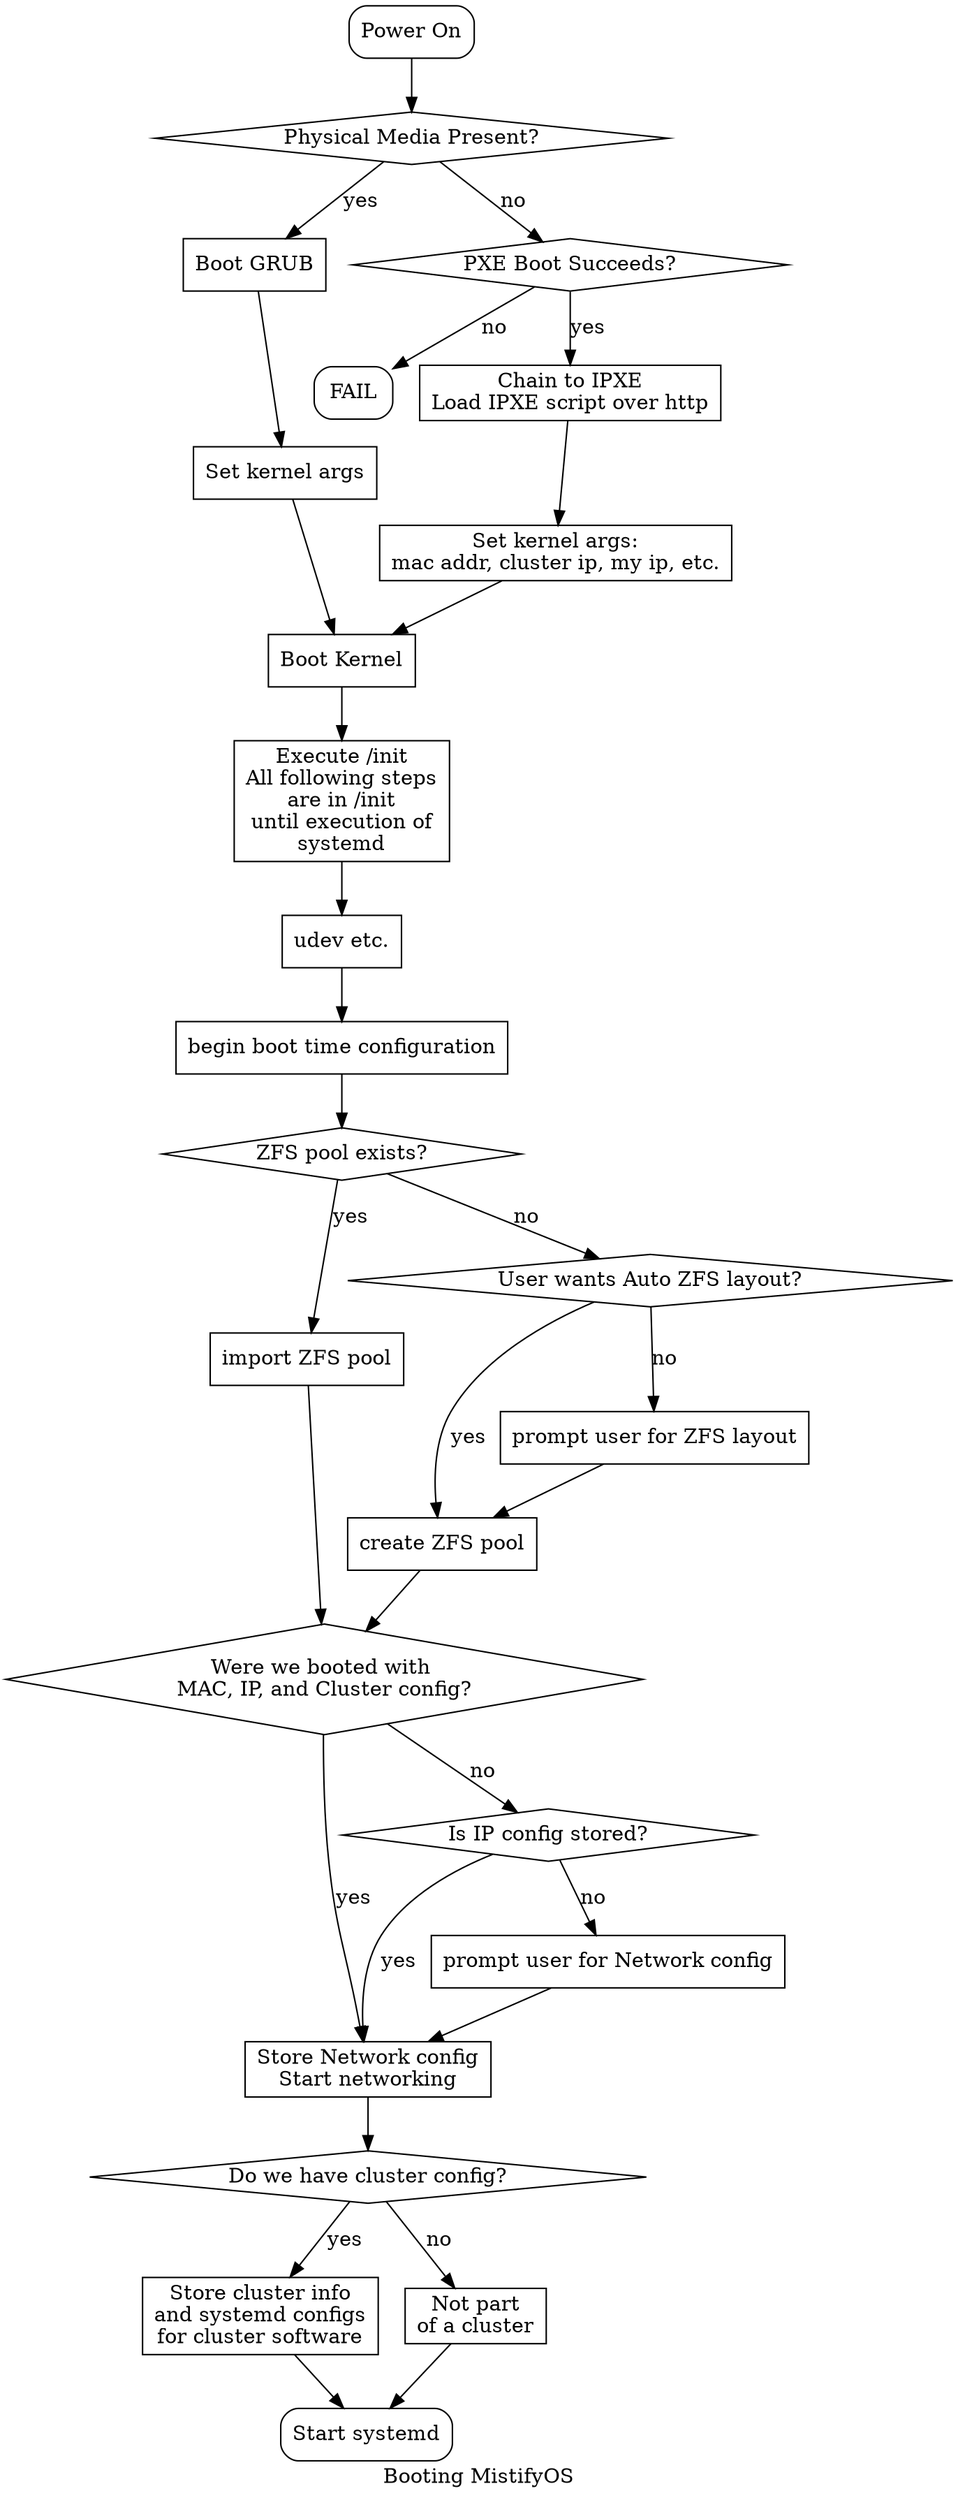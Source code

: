 #!dot
digraph {
	title="Booting MistifyOS";
	label="Booting MistifyOS";
	#rankdir=LR;

	#decision[shape="diamond", label="Decision"];
	#action[shape="box", label="Action"];
	#decision -> action [label="choice"];

	start[shape="box", style=rounded, label="Power On"];
	fail[shape="box", style=rounded, label="FAIL"];

	start -> media1
	media1[shape="diamond", label="Physical Media Present?"];
	media1 -> grub1 [label="yes"];
	grub1[shape="box", label="Boot GRUB"];
	grub1 -> grub2;
	grub2[shape="box", label="Set kernel args"];
	grub2 -> boot1;
	media1 -> pxe1 [label="no"];

	pxe1[shape="diamond", label="PXE Boot Succeeds?"];
	pxe1 -> ipxe1 [label="yes"];
	pxe1 -> fail [label="no"];
	ipxe1[shape="box", label="Chain to IPXE\nLoad IPXE script over http"];
	ipxe1 -> ipxe2;
	ipxe2[shape="box", label="Set kernel args:\nmac addr, cluster ip, my ip, etc."];
	ipxe2 -> boot1;

	boot1[shape="box", label="Boot Kernel"];
	boot1 -> boot2;
	boot2[shape="box", label="Execute /init\nAll following steps\nare in /init\nuntil execution of\nsystemd"];
	boot2 -> boot3;
	boot3[shape="box", label="udev etc."];
	boot3 -> walkthrough1;
	walkthrough1[shape="box", label="begin boot time configuration"];
	walkthrough1 -> zfs1;
	zfs1[shape="diamond", label="ZFS pool exists?"];
	zfs1 -> zfsimport [label="yes"];
	zfs1 -> zfs2 [label="no"];
	zfs2[shape="diamond", label="User wants Auto ZFS layout?"];
	zfs2 -> zfscreate [label="yes"];
	zfsprompt -> zfscreate;
	zfs2 -> zfsprompt [label="no"];
	zfsprompt[shape="box", label="prompt user for ZFS layout"];
	zfscreate[shape="box", label="create ZFS pool"];
	zfsimport[shape="box", label="import ZFS pool"];
	zfscreate -> walkthrough2;
	zfsimport -> walkthrough2;
	walkthrough2[shape="diamond", label="Were we booted with \nMAC, IP, and Cluster config?"];
	walkthrough2 -> net2 [label="yes"];
	walkthrough2 -> walkthrough3 [label="no"];
	walkthrough3[shape="diamond", label="Is IP config stored?"];
	walkthrough3 -> net1 [label="no"];
	walkthrough3 -> net2 [label="yes"];
	net1[shape="box", label="prompt user for Network config"];
	net2[shape="box", label="Store Network config\nStart networking"];
	net1 -> net2;
	net2 -> walkthrough4;
	walkthrough4[shape="diamond", label="Do we have cluster config?"];
	walkthrough4 -> cluster [label="yes"];
	walkthrough4 -> nocluster [label="no"];
	cluster[shape="box", label="Store cluster info\nand systemd configs\nfor cluster software"];
	cluster -> end;
	nocluster[shape="box", label="Not part\nof a cluster"];
	nocluster -> end
	end[shape="box", style=rounded, label="Start systemd"];
}
